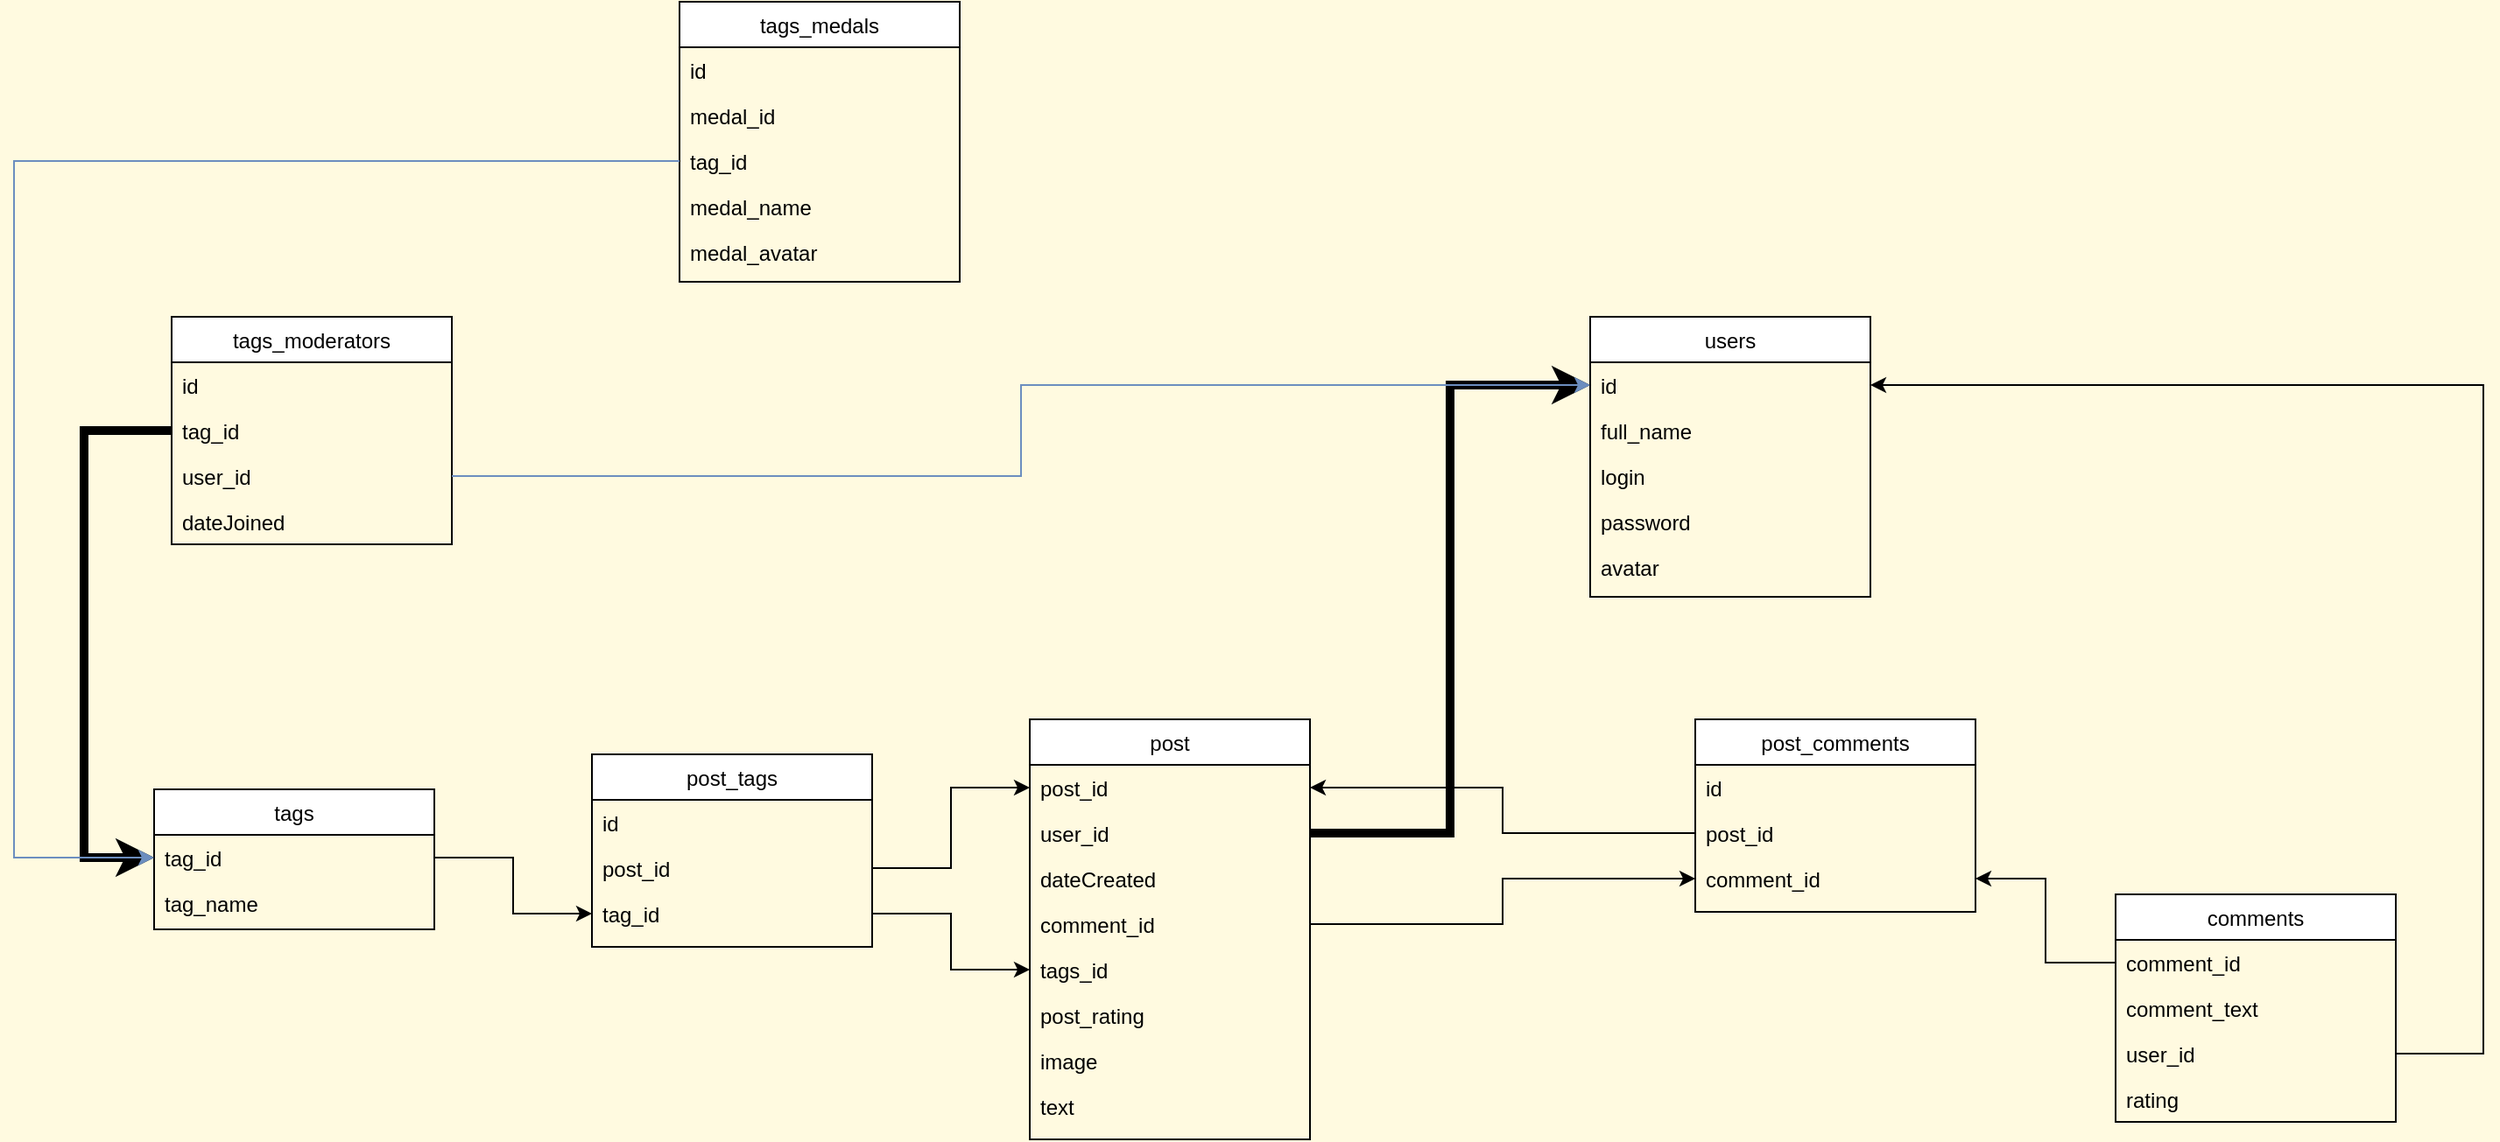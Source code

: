 <mxfile version="14.4.2" type="device"><diagram id="C5RBs43oDa-KdzZeNtuy" name="Page-1"><mxGraphModel dx="2500" dy="2136" grid="1" gridSize="10" guides="1" tooltips="1" connect="1" arrows="1" fold="1" page="1" pageScale="1" pageWidth="827" pageHeight="1169" background="#FFFAE0" math="0" shadow="0"><root><mxCell id="WIyWlLk6GJQsqaUBKTNV-0"/><mxCell id="WIyWlLk6GJQsqaUBKTNV-1" parent="WIyWlLk6GJQsqaUBKTNV-0"/><mxCell id="zkfFHV4jXpPFQw0GAbJ--0" value="post&#10;" style="swimlane;fontStyle=0;align=center;verticalAlign=top;childLayout=stackLayout;horizontal=1;startSize=26;horizontalStack=0;resizeParent=1;resizeLast=0;collapsible=1;marginBottom=0;rounded=0;shadow=0;strokeWidth=1;" parent="WIyWlLk6GJQsqaUBKTNV-1" vertex="1"><mxGeometry x="430" y="130" width="160" height="240" as="geometry"><mxRectangle x="230" y="140" width="160" height="26" as="alternateBounds"/></mxGeometry></mxCell><mxCell id="zkfFHV4jXpPFQw0GAbJ--1" value="post_id&#10;" style="text;align=left;verticalAlign=top;spacingLeft=4;spacingRight=4;overflow=hidden;rotatable=0;points=[[0,0.5],[1,0.5]];portConstraint=eastwest;" parent="zkfFHV4jXpPFQw0GAbJ--0" vertex="1"><mxGeometry y="26" width="160" height="26" as="geometry"/></mxCell><mxCell id="6CkBU1N5yEQZEVGxr7kk-1" value="user_id" style="text;align=left;verticalAlign=top;spacingLeft=4;spacingRight=4;overflow=hidden;rotatable=0;points=[[0,0.5],[1,0.5]];portConstraint=eastwest;rounded=0;shadow=0;html=0;" parent="zkfFHV4jXpPFQw0GAbJ--0" vertex="1"><mxGeometry y="52" width="160" height="26" as="geometry"/></mxCell><mxCell id="zkfFHV4jXpPFQw0GAbJ--2" value="dateCreated" style="text;align=left;verticalAlign=top;spacingLeft=4;spacingRight=4;overflow=hidden;rotatable=0;points=[[0,0.5],[1,0.5]];portConstraint=eastwest;rounded=0;shadow=0;html=0;" parent="zkfFHV4jXpPFQw0GAbJ--0" vertex="1"><mxGeometry y="78" width="160" height="26" as="geometry"/></mxCell><mxCell id="X-0RYkxZsjaNJ1UPlo2_-2" value="comment_id&#10;" style="text;align=left;verticalAlign=top;spacingLeft=4;spacingRight=4;overflow=hidden;rotatable=0;points=[[0,0.5],[1,0.5]];portConstraint=eastwest;rounded=0;shadow=0;html=0;" parent="zkfFHV4jXpPFQw0GAbJ--0" vertex="1"><mxGeometry y="104" width="160" height="26" as="geometry"/></mxCell><mxCell id="zkfFHV4jXpPFQw0GAbJ--3" value="tags_id&#10;" style="text;align=left;verticalAlign=top;spacingLeft=4;spacingRight=4;overflow=hidden;rotatable=0;points=[[0,0.5],[1,0.5]];portConstraint=eastwest;rounded=0;shadow=0;html=0;" parent="zkfFHV4jXpPFQw0GAbJ--0" vertex="1"><mxGeometry y="130" width="160" height="26" as="geometry"/></mxCell><mxCell id="X-0RYkxZsjaNJ1UPlo2_-0" value="post_rating" style="text;align=left;verticalAlign=top;spacingLeft=4;spacingRight=4;overflow=hidden;rotatable=0;points=[[0,0.5],[1,0.5]];portConstraint=eastwest;rounded=0;shadow=0;html=0;" parent="zkfFHV4jXpPFQw0GAbJ--0" vertex="1"><mxGeometry y="156" width="160" height="26" as="geometry"/></mxCell><mxCell id="X-0RYkxZsjaNJ1UPlo2_-1" value="image" style="text;align=left;verticalAlign=top;spacingLeft=4;spacingRight=4;overflow=hidden;rotatable=0;points=[[0,0.5],[1,0.5]];portConstraint=eastwest;rounded=0;shadow=0;html=0;" parent="zkfFHV4jXpPFQw0GAbJ--0" vertex="1"><mxGeometry y="182" width="160" height="26" as="geometry"/></mxCell><mxCell id="6CkBU1N5yEQZEVGxr7kk-2" value="text" style="text;align=left;verticalAlign=top;spacingLeft=4;spacingRight=4;overflow=hidden;rotatable=0;points=[[0,0.5],[1,0.5]];portConstraint=eastwest;rounded=0;shadow=0;html=0;" parent="zkfFHV4jXpPFQw0GAbJ--0" vertex="1"><mxGeometry y="208" width="160" height="26" as="geometry"/></mxCell><mxCell id="zkfFHV4jXpPFQw0GAbJ--17" value="users" style="swimlane;fontStyle=0;align=center;verticalAlign=top;childLayout=stackLayout;horizontal=1;startSize=26;horizontalStack=0;resizeParent=1;resizeLast=0;collapsible=1;marginBottom=0;rounded=0;shadow=0;strokeWidth=1;" parent="WIyWlLk6GJQsqaUBKTNV-1" vertex="1"><mxGeometry x="750" y="-100" width="160" height="160" as="geometry"><mxRectangle x="550" y="140" width="160" height="26" as="alternateBounds"/></mxGeometry></mxCell><mxCell id="zkfFHV4jXpPFQw0GAbJ--18" value="id" style="text;align=left;verticalAlign=top;spacingLeft=4;spacingRight=4;overflow=hidden;rotatable=0;points=[[0,0.5],[1,0.5]];portConstraint=eastwest;" parent="zkfFHV4jXpPFQw0GAbJ--17" vertex="1"><mxGeometry y="26" width="160" height="26" as="geometry"/></mxCell><mxCell id="zkfFHV4jXpPFQw0GAbJ--19" value="full_name" style="text;align=left;verticalAlign=top;spacingLeft=4;spacingRight=4;overflow=hidden;rotatable=0;points=[[0,0.5],[1,0.5]];portConstraint=eastwest;rounded=0;shadow=0;html=0;" parent="zkfFHV4jXpPFQw0GAbJ--17" vertex="1"><mxGeometry y="52" width="160" height="26" as="geometry"/></mxCell><mxCell id="zkfFHV4jXpPFQw0GAbJ--20" value="login" style="text;align=left;verticalAlign=top;spacingLeft=4;spacingRight=4;overflow=hidden;rotatable=0;points=[[0,0.5],[1,0.5]];portConstraint=eastwest;rounded=0;shadow=0;html=0;" parent="zkfFHV4jXpPFQw0GAbJ--17" vertex="1"><mxGeometry y="78" width="160" height="26" as="geometry"/></mxCell><mxCell id="zkfFHV4jXpPFQw0GAbJ--21" value="password" style="text;align=left;verticalAlign=top;spacingLeft=4;spacingRight=4;overflow=hidden;rotatable=0;points=[[0,0.5],[1,0.5]];portConstraint=eastwest;rounded=0;shadow=0;html=0;" parent="zkfFHV4jXpPFQw0GAbJ--17" vertex="1"><mxGeometry y="104" width="160" height="26" as="geometry"/></mxCell><mxCell id="zkfFHV4jXpPFQw0GAbJ--22" value="avatar" style="text;align=left;verticalAlign=top;spacingLeft=4;spacingRight=4;overflow=hidden;rotatable=0;points=[[0,0.5],[1,0.5]];portConstraint=eastwest;rounded=0;shadow=0;html=0;" parent="zkfFHV4jXpPFQw0GAbJ--17" vertex="1"><mxGeometry y="130" width="160" height="26" as="geometry"/></mxCell><mxCell id="6CkBU1N5yEQZEVGxr7kk-3" style="edgeStyle=orthogonalEdgeStyle;rounded=0;orthogonalLoop=1;jettySize=auto;html=1;strokeWidth=5;" parent="WIyWlLk6GJQsqaUBKTNV-1" source="6CkBU1N5yEQZEVGxr7kk-1" target="zkfFHV4jXpPFQw0GAbJ--18" edge="1"><mxGeometry relative="1" as="geometry"/></mxCell><mxCell id="6CkBU1N5yEQZEVGxr7kk-4" value="post_tags" style="swimlane;fontStyle=0;align=center;verticalAlign=top;childLayout=stackLayout;horizontal=1;startSize=26;horizontalStack=0;resizeParent=1;resizeLast=0;collapsible=1;marginBottom=0;rounded=0;shadow=0;strokeWidth=1;" parent="WIyWlLk6GJQsqaUBKTNV-1" vertex="1"><mxGeometry x="180" y="150" width="160" height="110" as="geometry"><mxRectangle x="550" y="140" width="160" height="26" as="alternateBounds"/></mxGeometry></mxCell><mxCell id="6CkBU1N5yEQZEVGxr7kk-5" value="id" style="text;align=left;verticalAlign=top;spacingLeft=4;spacingRight=4;overflow=hidden;rotatable=0;points=[[0,0.5],[1,0.5]];portConstraint=eastwest;" parent="6CkBU1N5yEQZEVGxr7kk-4" vertex="1"><mxGeometry y="26" width="160" height="26" as="geometry"/></mxCell><mxCell id="6CkBU1N5yEQZEVGxr7kk-6" value="post_id" style="text;align=left;verticalAlign=top;spacingLeft=4;spacingRight=4;overflow=hidden;rotatable=0;points=[[0,0.5],[1,0.5]];portConstraint=eastwest;rounded=0;shadow=0;html=0;" parent="6CkBU1N5yEQZEVGxr7kk-4" vertex="1"><mxGeometry y="52" width="160" height="26" as="geometry"/></mxCell><mxCell id="6CkBU1N5yEQZEVGxr7kk-7" value="tag_id" style="text;align=left;verticalAlign=top;spacingLeft=4;spacingRight=4;overflow=hidden;rotatable=0;points=[[0,0.5],[1,0.5]];portConstraint=eastwest;rounded=0;shadow=0;html=0;" parent="6CkBU1N5yEQZEVGxr7kk-4" vertex="1"><mxGeometry y="78" width="160" height="26" as="geometry"/></mxCell><mxCell id="6CkBU1N5yEQZEVGxr7kk-10" style="edgeStyle=orthogonalEdgeStyle;rounded=0;orthogonalLoop=1;jettySize=auto;html=1;" parent="WIyWlLk6GJQsqaUBKTNV-1" source="6CkBU1N5yEQZEVGxr7kk-6" target="zkfFHV4jXpPFQw0GAbJ--1" edge="1"><mxGeometry relative="1" as="geometry"/></mxCell><mxCell id="6CkBU1N5yEQZEVGxr7kk-11" style="edgeStyle=orthogonalEdgeStyle;rounded=0;orthogonalLoop=1;jettySize=auto;html=1;" parent="WIyWlLk6GJQsqaUBKTNV-1" source="6CkBU1N5yEQZEVGxr7kk-7" target="zkfFHV4jXpPFQw0GAbJ--3" edge="1"><mxGeometry relative="1" as="geometry"/></mxCell><mxCell id="6CkBU1N5yEQZEVGxr7kk-12" value="tags" style="swimlane;fontStyle=0;align=center;verticalAlign=top;childLayout=stackLayout;horizontal=1;startSize=26;horizontalStack=0;resizeParent=1;resizeLast=0;collapsible=1;marginBottom=0;rounded=0;shadow=0;strokeWidth=1;" parent="WIyWlLk6GJQsqaUBKTNV-1" vertex="1"><mxGeometry x="-70" y="170" width="160" height="80" as="geometry"><mxRectangle x="550" y="140" width="160" height="26" as="alternateBounds"/></mxGeometry></mxCell><mxCell id="6CkBU1N5yEQZEVGxr7kk-13" value="tag_id" style="text;align=left;verticalAlign=top;spacingLeft=4;spacingRight=4;overflow=hidden;rotatable=0;points=[[0,0.5],[1,0.5]];portConstraint=eastwest;" parent="6CkBU1N5yEQZEVGxr7kk-12" vertex="1"><mxGeometry y="26" width="160" height="26" as="geometry"/></mxCell><mxCell id="6CkBU1N5yEQZEVGxr7kk-14" value="tag_name" style="text;align=left;verticalAlign=top;spacingLeft=4;spacingRight=4;overflow=hidden;rotatable=0;points=[[0,0.5],[1,0.5]];portConstraint=eastwest;rounded=0;shadow=0;html=0;" parent="6CkBU1N5yEQZEVGxr7kk-12" vertex="1"><mxGeometry y="52" width="160" height="26" as="geometry"/></mxCell><mxCell id="6CkBU1N5yEQZEVGxr7kk-16" style="edgeStyle=orthogonalEdgeStyle;rounded=0;orthogonalLoop=1;jettySize=auto;html=1;" parent="WIyWlLk6GJQsqaUBKTNV-1" source="6CkBU1N5yEQZEVGxr7kk-13" target="6CkBU1N5yEQZEVGxr7kk-7" edge="1"><mxGeometry relative="1" as="geometry"/></mxCell><mxCell id="6CkBU1N5yEQZEVGxr7kk-17" value="post_comments" style="swimlane;fontStyle=0;align=center;verticalAlign=top;childLayout=stackLayout;horizontal=1;startSize=26;horizontalStack=0;resizeParent=1;resizeLast=0;collapsible=1;marginBottom=0;rounded=0;shadow=0;strokeWidth=1;" parent="WIyWlLk6GJQsqaUBKTNV-1" vertex="1"><mxGeometry x="810" y="130" width="160" height="110" as="geometry"><mxRectangle x="550" y="140" width="160" height="26" as="alternateBounds"/></mxGeometry></mxCell><mxCell id="6CkBU1N5yEQZEVGxr7kk-18" value="id" style="text;align=left;verticalAlign=top;spacingLeft=4;spacingRight=4;overflow=hidden;rotatable=0;points=[[0,0.5],[1,0.5]];portConstraint=eastwest;" parent="6CkBU1N5yEQZEVGxr7kk-17" vertex="1"><mxGeometry y="26" width="160" height="26" as="geometry"/></mxCell><mxCell id="6CkBU1N5yEQZEVGxr7kk-19" value="post_id" style="text;align=left;verticalAlign=top;spacingLeft=4;spacingRight=4;overflow=hidden;rotatable=0;points=[[0,0.5],[1,0.5]];portConstraint=eastwest;rounded=0;shadow=0;html=0;" parent="6CkBU1N5yEQZEVGxr7kk-17" vertex="1"><mxGeometry y="52" width="160" height="26" as="geometry"/></mxCell><mxCell id="6CkBU1N5yEQZEVGxr7kk-20" value="comment_id" style="text;align=left;verticalAlign=top;spacingLeft=4;spacingRight=4;overflow=hidden;rotatable=0;points=[[0,0.5],[1,0.5]];portConstraint=eastwest;rounded=0;shadow=0;html=0;" parent="6CkBU1N5yEQZEVGxr7kk-17" vertex="1"><mxGeometry y="78" width="160" height="26" as="geometry"/></mxCell><mxCell id="6CkBU1N5yEQZEVGxr7kk-21" style="edgeStyle=orthogonalEdgeStyle;rounded=0;orthogonalLoop=1;jettySize=auto;html=1;" parent="WIyWlLk6GJQsqaUBKTNV-1" source="6CkBU1N5yEQZEVGxr7kk-19" target="zkfFHV4jXpPFQw0GAbJ--1" edge="1"><mxGeometry relative="1" as="geometry"/></mxCell><mxCell id="6CkBU1N5yEQZEVGxr7kk-22" style="edgeStyle=orthogonalEdgeStyle;rounded=0;orthogonalLoop=1;jettySize=auto;html=1;" parent="WIyWlLk6GJQsqaUBKTNV-1" source="X-0RYkxZsjaNJ1UPlo2_-2" target="6CkBU1N5yEQZEVGxr7kk-20" edge="1"><mxGeometry relative="1" as="geometry"/></mxCell><mxCell id="6CkBU1N5yEQZEVGxr7kk-23" value="comments" style="swimlane;fontStyle=0;align=center;verticalAlign=top;childLayout=stackLayout;horizontal=1;startSize=26;horizontalStack=0;resizeParent=1;resizeLast=0;collapsible=1;marginBottom=0;rounded=0;shadow=0;strokeWidth=1;" parent="WIyWlLk6GJQsqaUBKTNV-1" vertex="1"><mxGeometry x="1050" y="230" width="160" height="130" as="geometry"><mxRectangle x="550" y="140" width="160" height="26" as="alternateBounds"/></mxGeometry></mxCell><mxCell id="6CkBU1N5yEQZEVGxr7kk-24" value="comment_id" style="text;align=left;verticalAlign=top;spacingLeft=4;spacingRight=4;overflow=hidden;rotatable=0;points=[[0,0.5],[1,0.5]];portConstraint=eastwest;" parent="6CkBU1N5yEQZEVGxr7kk-23" vertex="1"><mxGeometry y="26" width="160" height="26" as="geometry"/></mxCell><mxCell id="6CkBU1N5yEQZEVGxr7kk-25" value="comment_text" style="text;align=left;verticalAlign=top;spacingLeft=4;spacingRight=4;overflow=hidden;rotatable=0;points=[[0,0.5],[1,0.5]];portConstraint=eastwest;rounded=0;shadow=0;html=0;" parent="6CkBU1N5yEQZEVGxr7kk-23" vertex="1"><mxGeometry y="52" width="160" height="26" as="geometry"/></mxCell><mxCell id="6CkBU1N5yEQZEVGxr7kk-26" value="user_id" style="text;align=left;verticalAlign=top;spacingLeft=4;spacingRight=4;overflow=hidden;rotatable=0;points=[[0,0.5],[1,0.5]];portConstraint=eastwest;rounded=0;shadow=0;html=0;" parent="6CkBU1N5yEQZEVGxr7kk-23" vertex="1"><mxGeometry y="78" width="160" height="26" as="geometry"/></mxCell><mxCell id="6CkBU1N5yEQZEVGxr7kk-27" value="rating" style="text;align=left;verticalAlign=top;spacingLeft=4;spacingRight=4;overflow=hidden;rotatable=0;points=[[0,0.5],[1,0.5]];portConstraint=eastwest;rounded=0;shadow=0;html=0;" parent="6CkBU1N5yEQZEVGxr7kk-23" vertex="1"><mxGeometry y="104" width="160" height="26" as="geometry"/></mxCell><mxCell id="6CkBU1N5yEQZEVGxr7kk-29" style="edgeStyle=orthogonalEdgeStyle;rounded=0;orthogonalLoop=1;jettySize=auto;html=1;" parent="WIyWlLk6GJQsqaUBKTNV-1" source="6CkBU1N5yEQZEVGxr7kk-24" target="6CkBU1N5yEQZEVGxr7kk-20" edge="1"><mxGeometry relative="1" as="geometry"/></mxCell><mxCell id="6CkBU1N5yEQZEVGxr7kk-30" style="edgeStyle=orthogonalEdgeStyle;rounded=0;orthogonalLoop=1;jettySize=auto;html=1;" parent="WIyWlLk6GJQsqaUBKTNV-1" source="6CkBU1N5yEQZEVGxr7kk-26" target="zkfFHV4jXpPFQw0GAbJ--18" edge="1"><mxGeometry relative="1" as="geometry"><Array as="points"><mxPoint x="1260" y="321"/><mxPoint x="1260" y="-61"/></Array></mxGeometry></mxCell><mxCell id="LOi_1fiDzu5yTD8C4AeY-0" value="tags_moderators" style="swimlane;fontStyle=0;align=center;verticalAlign=top;childLayout=stackLayout;horizontal=1;startSize=26;horizontalStack=0;resizeParent=1;resizeLast=0;collapsible=1;marginBottom=0;rounded=0;shadow=0;strokeWidth=1;" vertex="1" parent="WIyWlLk6GJQsqaUBKTNV-1"><mxGeometry x="-60" y="-100" width="160" height="130" as="geometry"><mxRectangle x="550" y="140" width="160" height="26" as="alternateBounds"/></mxGeometry></mxCell><mxCell id="LOi_1fiDzu5yTD8C4AeY-3" value="id" style="text;align=left;verticalAlign=top;spacingLeft=4;spacingRight=4;overflow=hidden;rotatable=0;points=[[0,0.5],[1,0.5]];portConstraint=eastwest;" vertex="1" parent="LOi_1fiDzu5yTD8C4AeY-0"><mxGeometry y="26" width="160" height="26" as="geometry"/></mxCell><mxCell id="LOi_1fiDzu5yTD8C4AeY-1" value="tag_id" style="text;align=left;verticalAlign=top;spacingLeft=4;spacingRight=4;overflow=hidden;rotatable=0;points=[[0,0.5],[1,0.5]];portConstraint=eastwest;" vertex="1" parent="LOi_1fiDzu5yTD8C4AeY-0"><mxGeometry y="52" width="160" height="26" as="geometry"/></mxCell><mxCell id="LOi_1fiDzu5yTD8C4AeY-2" value="user_id" style="text;align=left;verticalAlign=top;spacingLeft=4;spacingRight=4;overflow=hidden;rotatable=0;points=[[0,0.5],[1,0.5]];portConstraint=eastwest;rounded=0;shadow=0;html=0;" vertex="1" parent="LOi_1fiDzu5yTD8C4AeY-0"><mxGeometry y="78" width="160" height="26" as="geometry"/></mxCell><mxCell id="LOi_1fiDzu5yTD8C4AeY-15" value="dateJoined" style="text;align=left;verticalAlign=top;spacingLeft=4;spacingRight=4;overflow=hidden;rotatable=0;points=[[0,0.5],[1,0.5]];portConstraint=eastwest;rounded=0;shadow=0;html=0;" vertex="1" parent="LOi_1fiDzu5yTD8C4AeY-0"><mxGeometry y="104" width="160" height="26" as="geometry"/></mxCell><mxCell id="LOi_1fiDzu5yTD8C4AeY-4" style="edgeStyle=orthogonalEdgeStyle;rounded=0;orthogonalLoop=1;jettySize=auto;html=1;fillColor=#dae8fc;strokeColor=#6c8ebf;strokeWidth=1;" edge="1" parent="WIyWlLk6GJQsqaUBKTNV-1" source="LOi_1fiDzu5yTD8C4AeY-2" target="zkfFHV4jXpPFQw0GAbJ--18"><mxGeometry relative="1" as="geometry"/></mxCell><mxCell id="LOi_1fiDzu5yTD8C4AeY-5" style="edgeStyle=orthogonalEdgeStyle;rounded=0;orthogonalLoop=1;jettySize=auto;html=1;entryX=0;entryY=0.5;entryDx=0;entryDy=0;strokeWidth=5;" edge="1" parent="WIyWlLk6GJQsqaUBKTNV-1" source="LOi_1fiDzu5yTD8C4AeY-1" target="6CkBU1N5yEQZEVGxr7kk-13"><mxGeometry relative="1" as="geometry"><Array as="points"><mxPoint x="-110" y="-35"/><mxPoint x="-110" y="209"/></Array></mxGeometry></mxCell><mxCell id="LOi_1fiDzu5yTD8C4AeY-6" value="tags_medals" style="swimlane;fontStyle=0;align=center;verticalAlign=top;childLayout=stackLayout;horizontal=1;startSize=26;horizontalStack=0;resizeParent=1;resizeLast=0;collapsible=1;marginBottom=0;rounded=0;shadow=0;strokeWidth=1;" vertex="1" parent="WIyWlLk6GJQsqaUBKTNV-1"><mxGeometry x="230" y="-280" width="160" height="160" as="geometry"><mxRectangle x="550" y="140" width="160" height="26" as="alternateBounds"/></mxGeometry></mxCell><mxCell id="LOi_1fiDzu5yTD8C4AeY-7" value="id" style="text;align=left;verticalAlign=top;spacingLeft=4;spacingRight=4;overflow=hidden;rotatable=0;points=[[0,0.5],[1,0.5]];portConstraint=eastwest;" vertex="1" parent="LOi_1fiDzu5yTD8C4AeY-6"><mxGeometry y="26" width="160" height="26" as="geometry"/></mxCell><mxCell id="LOi_1fiDzu5yTD8C4AeY-8" value="medal_id" style="text;align=left;verticalAlign=top;spacingLeft=4;spacingRight=4;overflow=hidden;rotatable=0;points=[[0,0.5],[1,0.5]];portConstraint=eastwest;" vertex="1" parent="LOi_1fiDzu5yTD8C4AeY-6"><mxGeometry y="52" width="160" height="26" as="geometry"/></mxCell><mxCell id="LOi_1fiDzu5yTD8C4AeY-9" value="tag_id" style="text;align=left;verticalAlign=top;spacingLeft=4;spacingRight=4;overflow=hidden;rotatable=0;points=[[0,0.5],[1,0.5]];portConstraint=eastwest;rounded=0;shadow=0;html=0;" vertex="1" parent="LOi_1fiDzu5yTD8C4AeY-6"><mxGeometry y="78" width="160" height="26" as="geometry"/></mxCell><mxCell id="LOi_1fiDzu5yTD8C4AeY-10" value="medal_name" style="text;align=left;verticalAlign=top;spacingLeft=4;spacingRight=4;overflow=hidden;rotatable=0;points=[[0,0.5],[1,0.5]];portConstraint=eastwest;rounded=0;shadow=0;html=0;" vertex="1" parent="LOi_1fiDzu5yTD8C4AeY-6"><mxGeometry y="104" width="160" height="26" as="geometry"/></mxCell><mxCell id="LOi_1fiDzu5yTD8C4AeY-11" value="medal_avatar" style="text;align=left;verticalAlign=top;spacingLeft=4;spacingRight=4;overflow=hidden;rotatable=0;points=[[0,0.5],[1,0.5]];portConstraint=eastwest;rounded=0;shadow=0;html=0;" vertex="1" parent="LOi_1fiDzu5yTD8C4AeY-6"><mxGeometry y="130" width="160" height="26" as="geometry"/></mxCell><mxCell id="LOi_1fiDzu5yTD8C4AeY-13" style="edgeStyle=orthogonalEdgeStyle;rounded=0;orthogonalLoop=1;jettySize=auto;html=1;strokeWidth=1;fillColor=#dae8fc;strokeColor=#6c8ebf;" edge="1" parent="WIyWlLk6GJQsqaUBKTNV-1" source="LOi_1fiDzu5yTD8C4AeY-9" target="6CkBU1N5yEQZEVGxr7kk-13"><mxGeometry relative="1" as="geometry"><Array as="points"><mxPoint x="-150" y="-189"/><mxPoint x="-150" y="209"/></Array></mxGeometry></mxCell></root></mxGraphModel></diagram></mxfile>